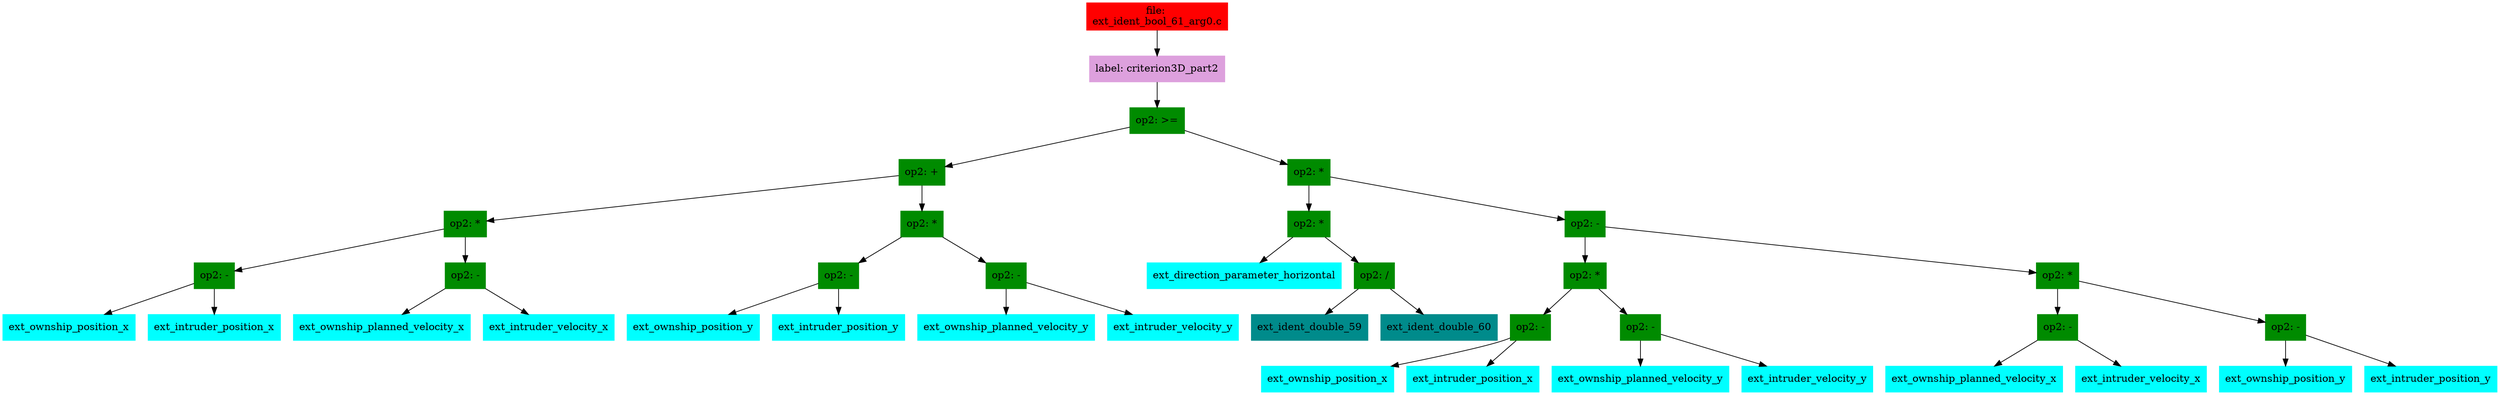 digraph G {
node [shape=box]

0 [label="file: 
ext_ident_bool_61_arg0.c",color=red, style=filled]
1 [label="label: criterion3D_part2",color=plum, style=filled]
0 -> 1
2 [label="op2: >=",color=green4, style=filled]
1 -> 2
3 [label="op2: +",color=green4, style=filled]
2 -> 3
4 [label="op2: *",color=green4, style=filled]
3 -> 4
5 [label="op2: -",color=green4, style=filled]
4 -> 5
6 [label="ext_ownship_position_x",color=cyan1, style=filled]
5 -> 6
7 [label="ext_intruder_position_x",color=cyan1, style=filled]
5 -> 7
8 [label="op2: -",color=green4, style=filled]
4 -> 8
9 [label="ext_ownship_planned_velocity_x",color=cyan1, style=filled]
8 -> 9
10 [label="ext_intruder_velocity_x",color=cyan1, style=filled]
8 -> 10
11 [label="op2: *",color=green4, style=filled]
3 -> 11
12 [label="op2: -",color=green4, style=filled]
11 -> 12
13 [label="ext_ownship_position_y",color=cyan1, style=filled]
12 -> 13
14 [label="ext_intruder_position_y",color=cyan1, style=filled]
12 -> 14
15 [label="op2: -",color=green4, style=filled]
11 -> 15
16 [label="ext_ownship_planned_velocity_y",color=cyan1, style=filled]
15 -> 16
17 [label="ext_intruder_velocity_y",color=cyan1, style=filled]
15 -> 17
18 [label="op2: *",color=green4, style=filled]
2 -> 18
19 [label="op2: *",color=green4, style=filled]
18 -> 19
20 [label="ext_direction_parameter_horizontal",color=cyan1, style=filled]
19 -> 20
21 [label="op2: /",color=green4, style=filled]
19 -> 21
22 [label="ext_ident_double_59",color=cyan4, style=filled]
21 -> 22
46 [label="ext_ident_double_60",color=cyan4, style=filled]
21 -> 46
49 [label="op2: -",color=green4, style=filled]
18 -> 49
50 [label="op2: *",color=green4, style=filled]
49 -> 50
51 [label="op2: -",color=green4, style=filled]
50 -> 51
52 [label="ext_ownship_position_x",color=cyan1, style=filled]
51 -> 52
53 [label="ext_intruder_position_x",color=cyan1, style=filled]
51 -> 53
54 [label="op2: -",color=green4, style=filled]
50 -> 54
55 [label="ext_ownship_planned_velocity_y",color=cyan1, style=filled]
54 -> 55
56 [label="ext_intruder_velocity_y",color=cyan1, style=filled]
54 -> 56
57 [label="op2: *",color=green4, style=filled]
49 -> 57
58 [label="op2: -",color=green4, style=filled]
57 -> 58
59 [label="ext_ownship_planned_velocity_x",color=cyan1, style=filled]
58 -> 59
60 [label="ext_intruder_velocity_x",color=cyan1, style=filled]
58 -> 60
61 [label="op2: -",color=green4, style=filled]
57 -> 61
62 [label="ext_ownship_position_y",color=cyan1, style=filled]
61 -> 62
63 [label="ext_intruder_position_y",color=cyan1, style=filled]
61 -> 63


}

